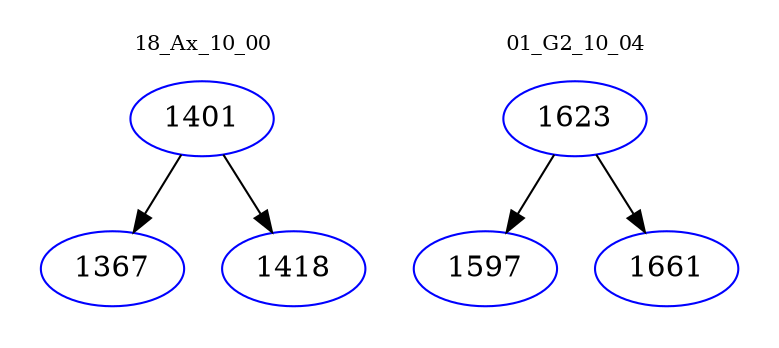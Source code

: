 digraph{
subgraph cluster_0 {
color = white
label = "18_Ax_10_00";
fontsize=10;
T0_1401 [label="1401", color="blue"]
T0_1401 -> T0_1367 [color="black"]
T0_1367 [label="1367", color="blue"]
T0_1401 -> T0_1418 [color="black"]
T0_1418 [label="1418", color="blue"]
}
subgraph cluster_1 {
color = white
label = "01_G2_10_04";
fontsize=10;
T1_1623 [label="1623", color="blue"]
T1_1623 -> T1_1597 [color="black"]
T1_1597 [label="1597", color="blue"]
T1_1623 -> T1_1661 [color="black"]
T1_1661 [label="1661", color="blue"]
}
}
